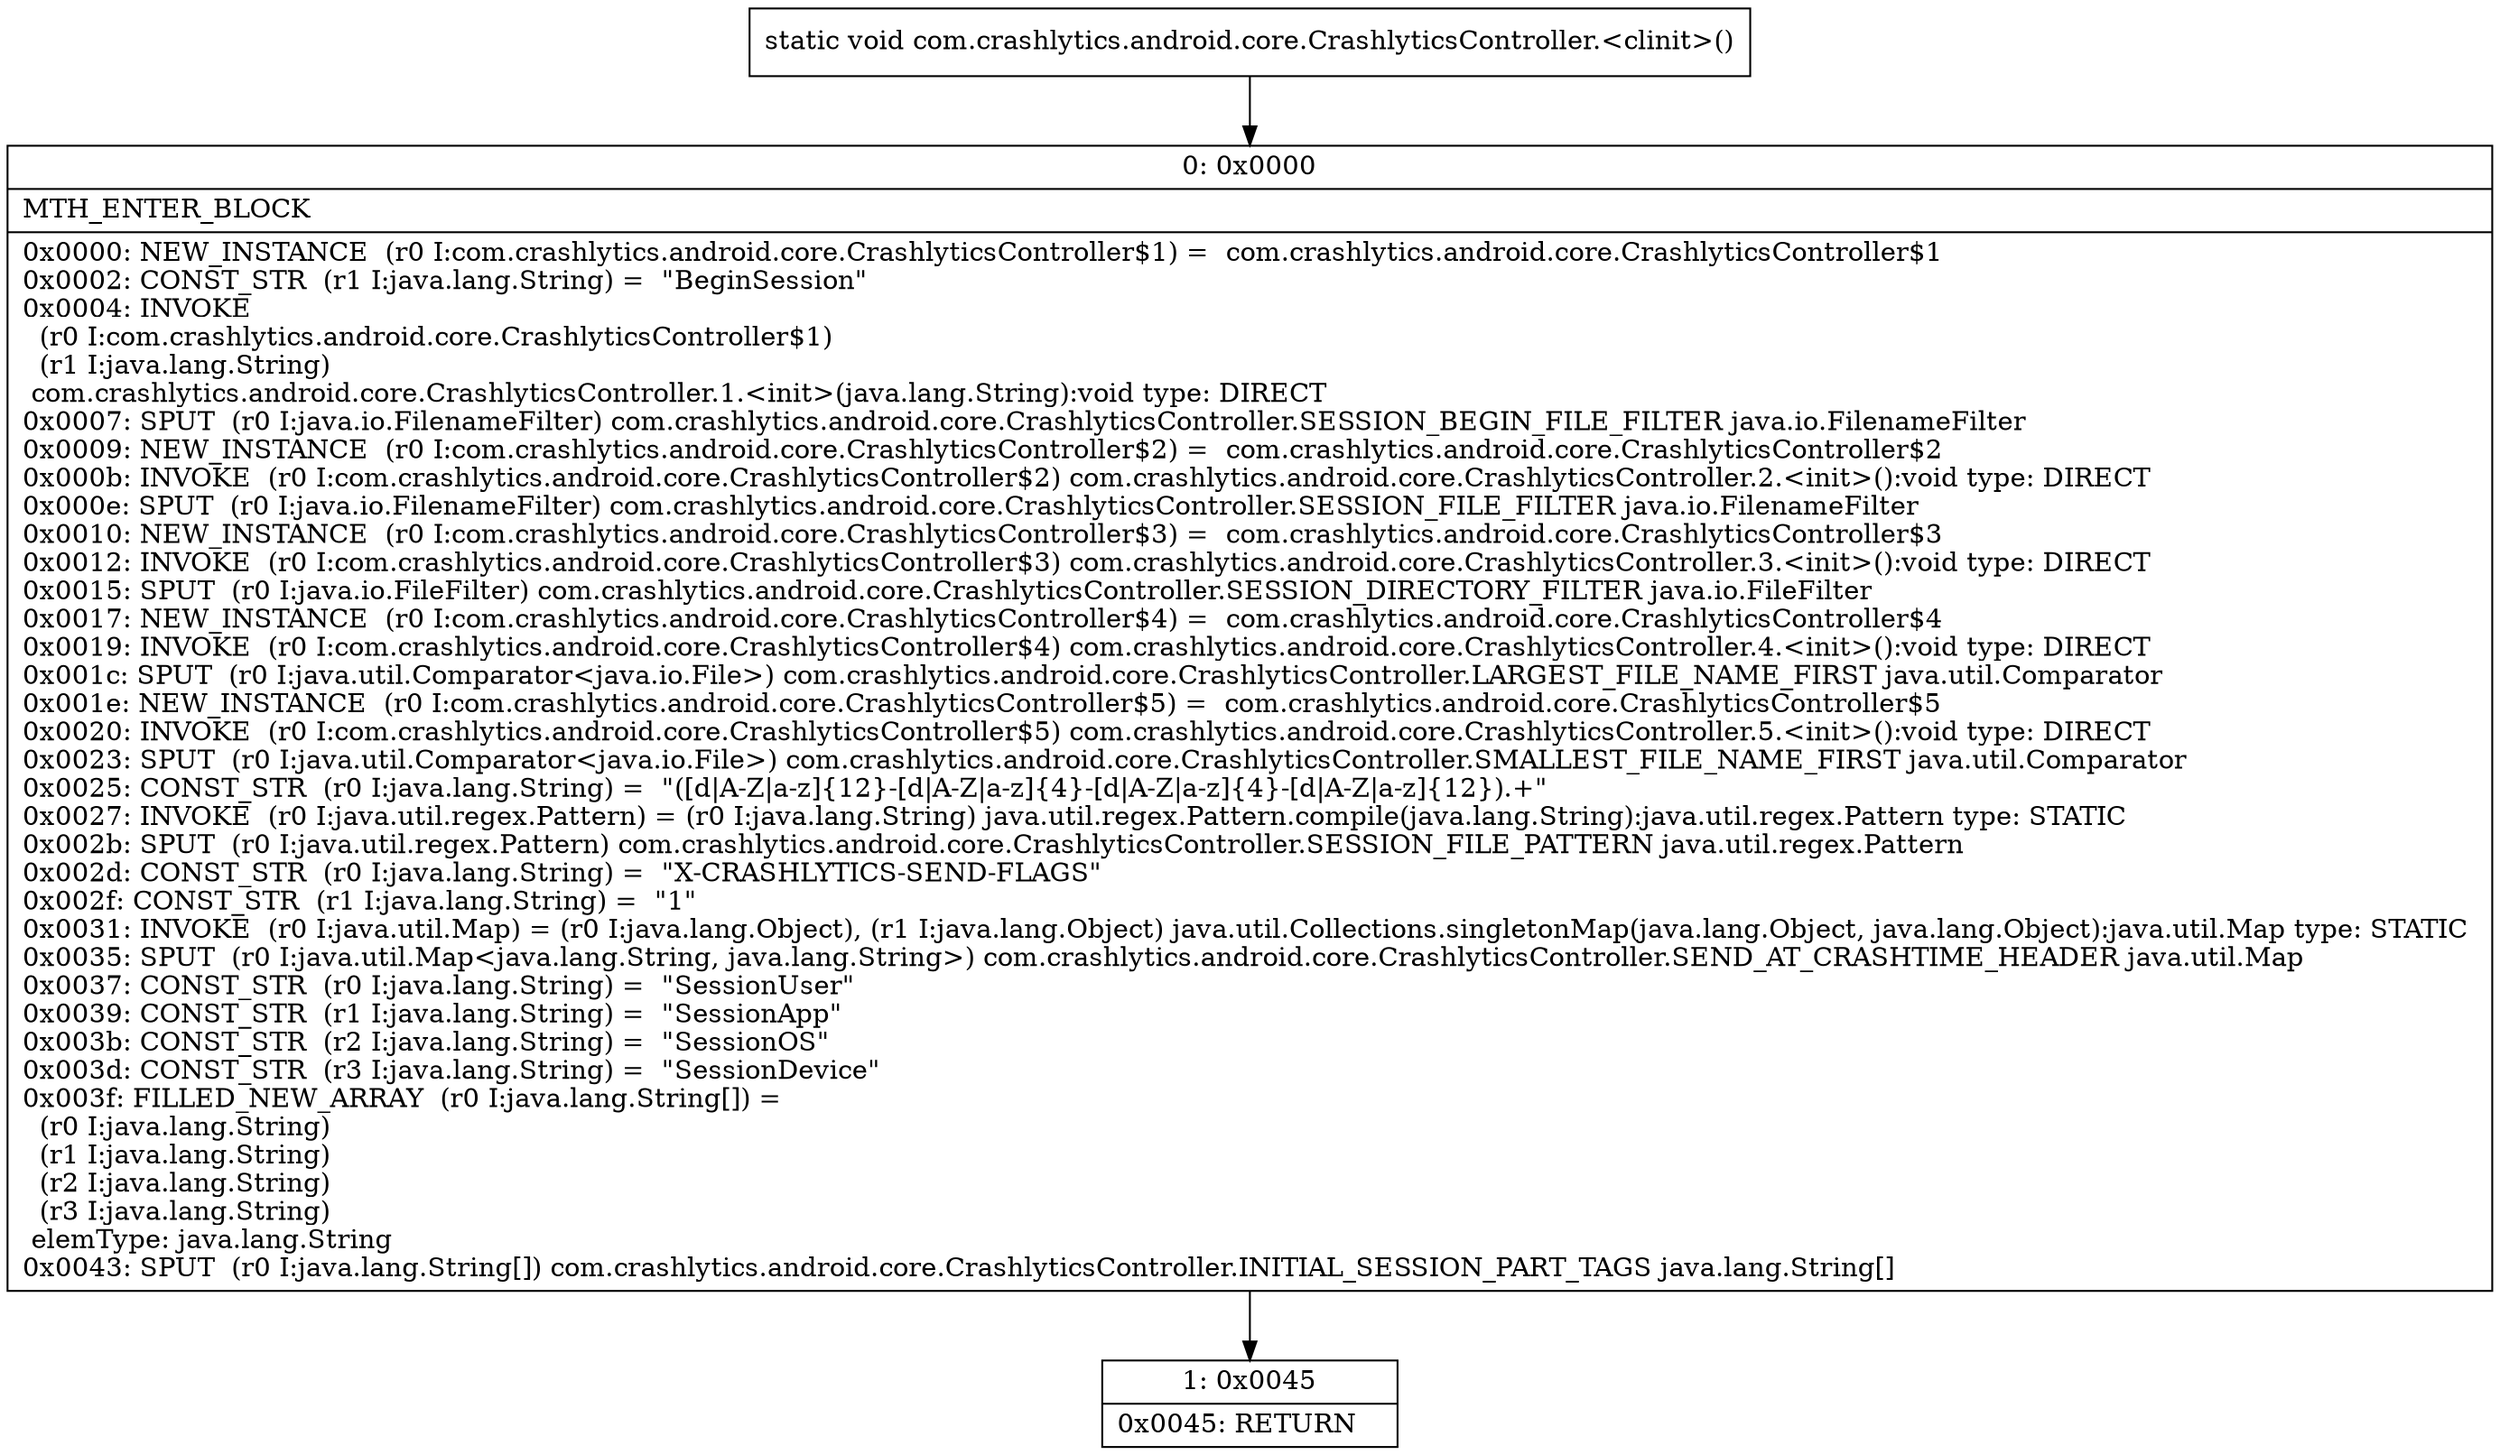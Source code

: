 digraph "CFG forcom.crashlytics.android.core.CrashlyticsController.\<clinit\>()V" {
Node_0 [shape=record,label="{0\:\ 0x0000|MTH_ENTER_BLOCK\l|0x0000: NEW_INSTANCE  (r0 I:com.crashlytics.android.core.CrashlyticsController$1) =  com.crashlytics.android.core.CrashlyticsController$1 \l0x0002: CONST_STR  (r1 I:java.lang.String) =  \"BeginSession\" \l0x0004: INVOKE  \l  (r0 I:com.crashlytics.android.core.CrashlyticsController$1)\l  (r1 I:java.lang.String)\l com.crashlytics.android.core.CrashlyticsController.1.\<init\>(java.lang.String):void type: DIRECT \l0x0007: SPUT  (r0 I:java.io.FilenameFilter) com.crashlytics.android.core.CrashlyticsController.SESSION_BEGIN_FILE_FILTER java.io.FilenameFilter \l0x0009: NEW_INSTANCE  (r0 I:com.crashlytics.android.core.CrashlyticsController$2) =  com.crashlytics.android.core.CrashlyticsController$2 \l0x000b: INVOKE  (r0 I:com.crashlytics.android.core.CrashlyticsController$2) com.crashlytics.android.core.CrashlyticsController.2.\<init\>():void type: DIRECT \l0x000e: SPUT  (r0 I:java.io.FilenameFilter) com.crashlytics.android.core.CrashlyticsController.SESSION_FILE_FILTER java.io.FilenameFilter \l0x0010: NEW_INSTANCE  (r0 I:com.crashlytics.android.core.CrashlyticsController$3) =  com.crashlytics.android.core.CrashlyticsController$3 \l0x0012: INVOKE  (r0 I:com.crashlytics.android.core.CrashlyticsController$3) com.crashlytics.android.core.CrashlyticsController.3.\<init\>():void type: DIRECT \l0x0015: SPUT  (r0 I:java.io.FileFilter) com.crashlytics.android.core.CrashlyticsController.SESSION_DIRECTORY_FILTER java.io.FileFilter \l0x0017: NEW_INSTANCE  (r0 I:com.crashlytics.android.core.CrashlyticsController$4) =  com.crashlytics.android.core.CrashlyticsController$4 \l0x0019: INVOKE  (r0 I:com.crashlytics.android.core.CrashlyticsController$4) com.crashlytics.android.core.CrashlyticsController.4.\<init\>():void type: DIRECT \l0x001c: SPUT  (r0 I:java.util.Comparator\<java.io.File\>) com.crashlytics.android.core.CrashlyticsController.LARGEST_FILE_NAME_FIRST java.util.Comparator \l0x001e: NEW_INSTANCE  (r0 I:com.crashlytics.android.core.CrashlyticsController$5) =  com.crashlytics.android.core.CrashlyticsController$5 \l0x0020: INVOKE  (r0 I:com.crashlytics.android.core.CrashlyticsController$5) com.crashlytics.android.core.CrashlyticsController.5.\<init\>():void type: DIRECT \l0x0023: SPUT  (r0 I:java.util.Comparator\<java.io.File\>) com.crashlytics.android.core.CrashlyticsController.SMALLEST_FILE_NAME_FIRST java.util.Comparator \l0x0025: CONST_STR  (r0 I:java.lang.String) =  \"([d\|A\-Z\|a\-z]\{12\}\-[d\|A\-Z\|a\-z]\{4\}\-[d\|A\-Z\|a\-z]\{4\}\-[d\|A\-Z\|a\-z]\{12\}).+\" \l0x0027: INVOKE  (r0 I:java.util.regex.Pattern) = (r0 I:java.lang.String) java.util.regex.Pattern.compile(java.lang.String):java.util.regex.Pattern type: STATIC \l0x002b: SPUT  (r0 I:java.util.regex.Pattern) com.crashlytics.android.core.CrashlyticsController.SESSION_FILE_PATTERN java.util.regex.Pattern \l0x002d: CONST_STR  (r0 I:java.lang.String) =  \"X\-CRASHLYTICS\-SEND\-FLAGS\" \l0x002f: CONST_STR  (r1 I:java.lang.String) =  \"1\" \l0x0031: INVOKE  (r0 I:java.util.Map) = (r0 I:java.lang.Object), (r1 I:java.lang.Object) java.util.Collections.singletonMap(java.lang.Object, java.lang.Object):java.util.Map type: STATIC \l0x0035: SPUT  (r0 I:java.util.Map\<java.lang.String, java.lang.String\>) com.crashlytics.android.core.CrashlyticsController.SEND_AT_CRASHTIME_HEADER java.util.Map \l0x0037: CONST_STR  (r0 I:java.lang.String) =  \"SessionUser\" \l0x0039: CONST_STR  (r1 I:java.lang.String) =  \"SessionApp\" \l0x003b: CONST_STR  (r2 I:java.lang.String) =  \"SessionOS\" \l0x003d: CONST_STR  (r3 I:java.lang.String) =  \"SessionDevice\" \l0x003f: FILLED_NEW_ARRAY  (r0 I:java.lang.String[]) = \l  (r0 I:java.lang.String)\l  (r1 I:java.lang.String)\l  (r2 I:java.lang.String)\l  (r3 I:java.lang.String)\l elemType: java.lang.String \l0x0043: SPUT  (r0 I:java.lang.String[]) com.crashlytics.android.core.CrashlyticsController.INITIAL_SESSION_PART_TAGS java.lang.String[] \l}"];
Node_1 [shape=record,label="{1\:\ 0x0045|0x0045: RETURN   \l}"];
MethodNode[shape=record,label="{static void com.crashlytics.android.core.CrashlyticsController.\<clinit\>() }"];
MethodNode -> Node_0;
Node_0 -> Node_1;
}

